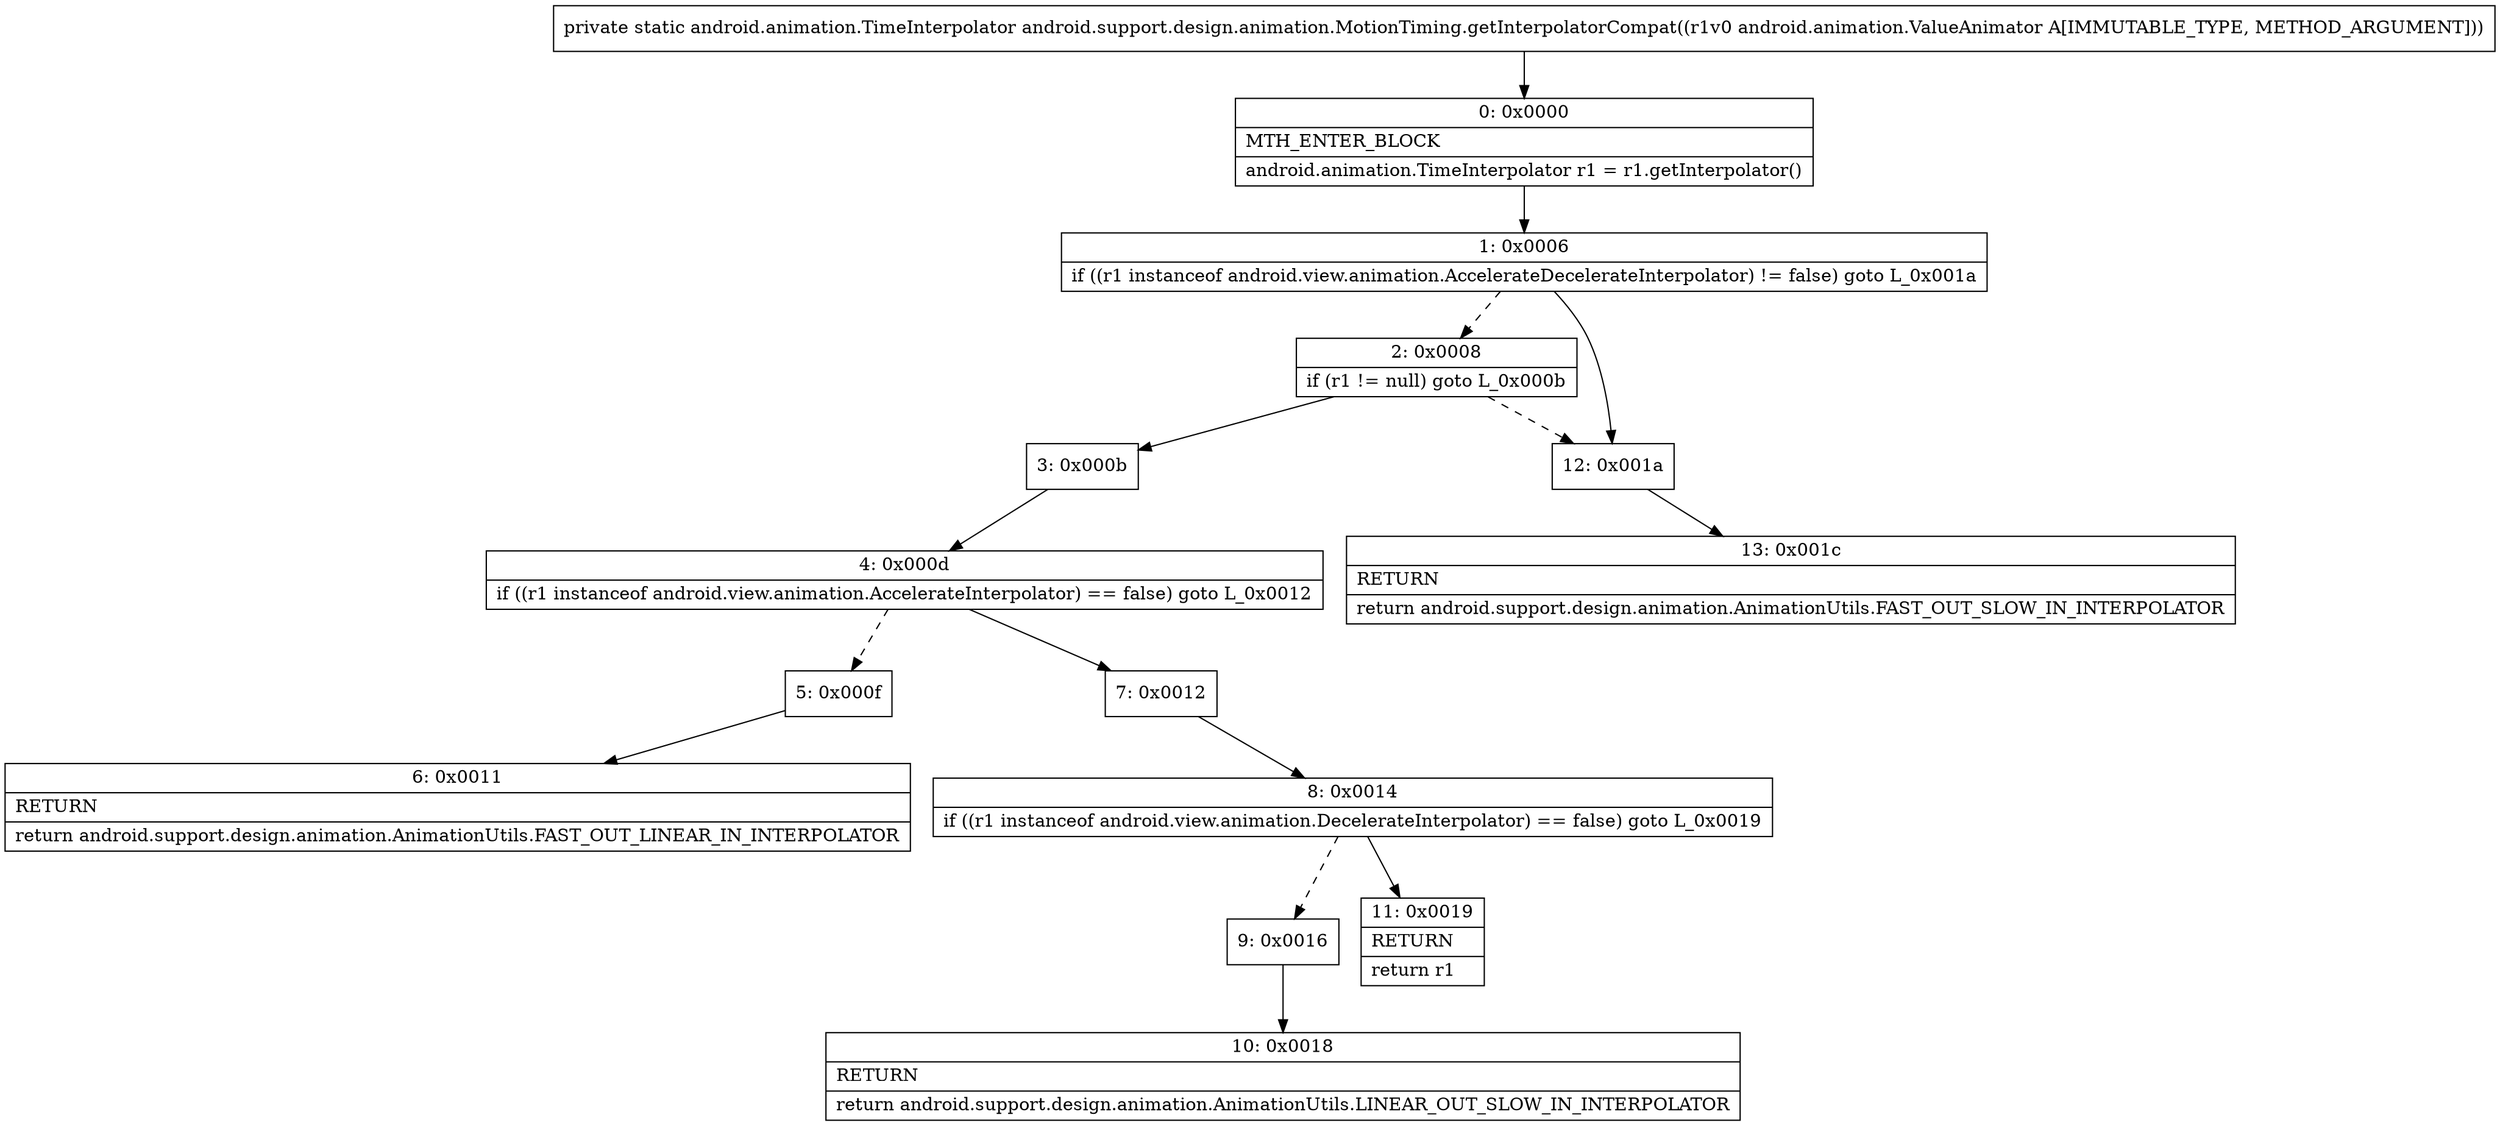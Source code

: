digraph "CFG forandroid.support.design.animation.MotionTiming.getInterpolatorCompat(Landroid\/animation\/ValueAnimator;)Landroid\/animation\/TimeInterpolator;" {
Node_0 [shape=record,label="{0\:\ 0x0000|MTH_ENTER_BLOCK\l|android.animation.TimeInterpolator r1 = r1.getInterpolator()\l}"];
Node_1 [shape=record,label="{1\:\ 0x0006|if ((r1 instanceof android.view.animation.AccelerateDecelerateInterpolator) != false) goto L_0x001a\l}"];
Node_2 [shape=record,label="{2\:\ 0x0008|if (r1 != null) goto L_0x000b\l}"];
Node_3 [shape=record,label="{3\:\ 0x000b}"];
Node_4 [shape=record,label="{4\:\ 0x000d|if ((r1 instanceof android.view.animation.AccelerateInterpolator) == false) goto L_0x0012\l}"];
Node_5 [shape=record,label="{5\:\ 0x000f}"];
Node_6 [shape=record,label="{6\:\ 0x0011|RETURN\l|return android.support.design.animation.AnimationUtils.FAST_OUT_LINEAR_IN_INTERPOLATOR\l}"];
Node_7 [shape=record,label="{7\:\ 0x0012}"];
Node_8 [shape=record,label="{8\:\ 0x0014|if ((r1 instanceof android.view.animation.DecelerateInterpolator) == false) goto L_0x0019\l}"];
Node_9 [shape=record,label="{9\:\ 0x0016}"];
Node_10 [shape=record,label="{10\:\ 0x0018|RETURN\l|return android.support.design.animation.AnimationUtils.LINEAR_OUT_SLOW_IN_INTERPOLATOR\l}"];
Node_11 [shape=record,label="{11\:\ 0x0019|RETURN\l|return r1\l}"];
Node_12 [shape=record,label="{12\:\ 0x001a}"];
Node_13 [shape=record,label="{13\:\ 0x001c|RETURN\l|return android.support.design.animation.AnimationUtils.FAST_OUT_SLOW_IN_INTERPOLATOR\l}"];
MethodNode[shape=record,label="{private static android.animation.TimeInterpolator android.support.design.animation.MotionTiming.getInterpolatorCompat((r1v0 android.animation.ValueAnimator A[IMMUTABLE_TYPE, METHOD_ARGUMENT])) }"];
MethodNode -> Node_0;
Node_0 -> Node_1;
Node_1 -> Node_2[style=dashed];
Node_1 -> Node_12;
Node_2 -> Node_3;
Node_2 -> Node_12[style=dashed];
Node_3 -> Node_4;
Node_4 -> Node_5[style=dashed];
Node_4 -> Node_7;
Node_5 -> Node_6;
Node_7 -> Node_8;
Node_8 -> Node_9[style=dashed];
Node_8 -> Node_11;
Node_9 -> Node_10;
Node_12 -> Node_13;
}

